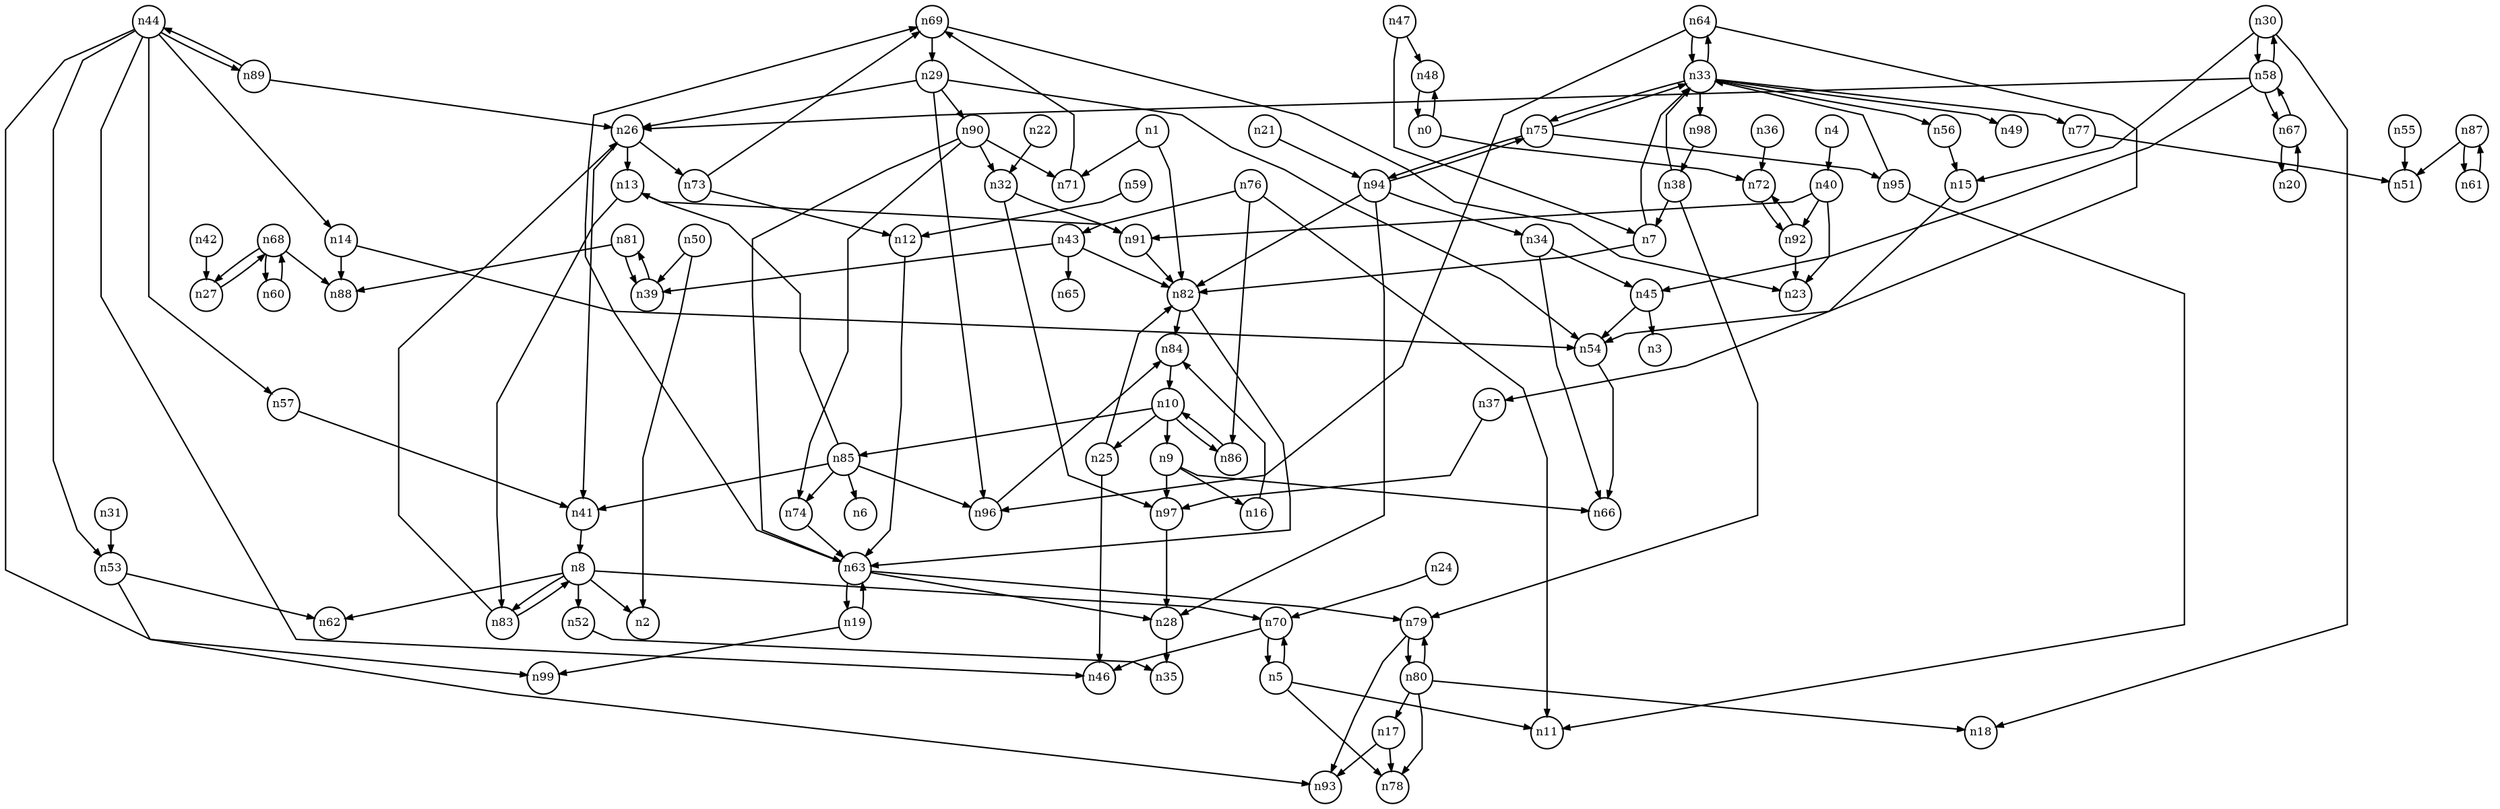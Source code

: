 digraph G{
splines=polyline;
ranksep=0.22;
nodesep=0.22;
nodesize=0.32;
fontsize=8
edge [arrowsize=0.5]
node [fontsize=8 shape=circle width=0.32 fixedsize=shape];

n48 -> n0
n0 -> n48
n0 -> n72
n72 -> n92
n71 -> n69
n1 -> n71
n1 -> n82
n82 -> n84
n82 -> n63
n40 -> n23
n40 -> n91
n40 -> n92
n4 -> n40
n5 -> n11
n5 -> n70
n5 -> n78
n70 -> n46
n70 -> n5
n7 -> n82
n7 -> n33
n8 -> n2
n8 -> n52
n8 -> n62
n8 -> n70
n8 -> n83
n52 -> n35
n83 -> n26
n83 -> n8
n16 -> n84
n9 -> n16
n9 -> n66
n9 -> n97
n97 -> n28
n10 -> n9
n10 -> n25
n10 -> n85
n10 -> n86
n25 -> n46
n25 -> n82
n85 -> n6
n85 -> n13
n85 -> n41
n85 -> n74
n85 -> n96
n86 -> n10
n91 -> n82
n13 -> n91
n13 -> n83
n54 -> n66
n14 -> n54
n14 -> n88
n37 -> n97
n15 -> n37
n84 -> n10
n17 -> n78
n17 -> n93
n19 -> n99
n19 -> n63
n94 -> n28
n94 -> n34
n94 -> n82
n94 -> n75
n21 -> n94
n32 -> n91
n32 -> n97
n22 -> n32
n24 -> n70
n26 -> n13
n26 -> n41
n26 -> n73
n41 -> n8
n73 -> n12
n73 -> n69
n28 -> n35
n29 -> n26
n29 -> n54
n29 -> n90
n29 -> n96
n90 -> n32
n90 -> n71
n90 -> n74
n90 -> n63
n96 -> n84
n30 -> n15
n30 -> n18
n30 -> n58
n53 -> n62
n53 -> n93
n31 -> n53
n33 -> n49
n33 -> n56
n33 -> n64
n33 -> n75
n33 -> n77
n33 -> n98
n56 -> n15
n64 -> n54
n64 -> n96
n64 -> n33
n75 -> n94
n75 -> n95
n75 -> n33
n77 -> n51
n98 -> n38
n45 -> n3
n45 -> n54
n34 -> n45
n34 -> n66
n36 -> n72
n38 -> n7
n38 -> n79
n38 -> n33
n79 -> n93
n79 -> n80
n92 -> n23
n92 -> n72
n27 -> n68
n42 -> n27
n39 -> n81
n43 -> n39
n43 -> n65
n43 -> n82
n44 -> n14
n44 -> n46
n44 -> n53
n44 -> n57
n44 -> n99
n44 -> n89
n57 -> n41
n47 -> n7
n47 -> n48
n50 -> n2
n50 -> n39
n55 -> n51
n58 -> n26
n58 -> n30
n58 -> n45
n58 -> n67
n67 -> n20
n67 -> n58
n12 -> n63
n59 -> n12
n87 -> n51
n87 -> n61
n61 -> n87
n63 -> n19
n63 -> n28
n63 -> n69
n63 -> n79
n69 -> n23
n69 -> n29
n20 -> n67
n68 -> n27
n68 -> n60
n68 -> n88
n60 -> n68
n95 -> n11
n95 -> n33
n76 -> n11
n76 -> n43
n76 -> n86
n80 -> n17
n80 -> n18
n80 -> n78
n80 -> n79
n81 -> n39
n81 -> n88
n74 -> n63
n89 -> n26
n89 -> n44
}
